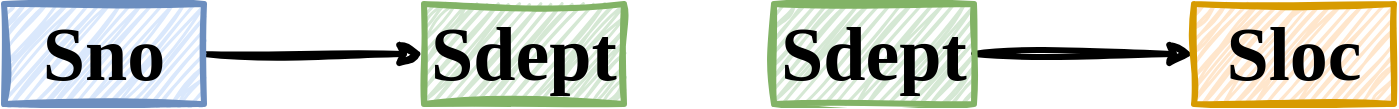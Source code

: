 <mxfile version="21.6.5" type="device">
  <diagram name="Page-1" id="9bCtUCvUqdKOZIKX3cSM">
    <mxGraphModel dx="1114" dy="999" grid="1" gridSize="10" guides="1" tooltips="1" connect="1" arrows="1" fold="1" page="1" pageScale="1" pageWidth="850" pageHeight="1100" math="0" shadow="0">
      <root>
        <mxCell id="0" />
        <mxCell id="1" parent="0" />
        <mxCell id="w6F-t3rtvi4CiUwVIAOU-2" value="&lt;b&gt;&lt;font style=&quot;font-size: 38px;&quot;&gt;Sdept&lt;/font&gt;&lt;/b&gt;" style="rounded=0;whiteSpace=wrap;html=1;sketch=1;hachureGap=4;jiggle=2;curveFitting=1;fontFamily=FZJingLeiS-R-GB;fontSize=28;fillColor=#d5e8d4;strokeWidth=3;strokeColor=#82b366;" vertex="1" parent="1">
          <mxGeometry x="325" y="480" width="100" height="50" as="geometry" />
        </mxCell>
        <mxCell id="w6F-t3rtvi4CiUwVIAOU-4" style="edgeStyle=orthogonalEdgeStyle;rounded=0;sketch=1;hachureGap=4;jiggle=2;curveFitting=1;orthogonalLoop=1;jettySize=auto;html=1;exitX=1;exitY=0.5;exitDx=0;exitDy=0;entryX=0;entryY=0.5;entryDx=0;entryDy=0;fontFamily=Architects Daughter;fontSource=https%3A%2F%2Ffonts.googleapis.com%2Fcss%3Ffamily%3DArchitects%2BDaughter;fontSize=16;strokeWidth=3;" edge="1" parent="1" source="w6F-t3rtvi4CiUwVIAOU-6" target="w6F-t3rtvi4CiUwVIAOU-2">
          <mxGeometry relative="1" as="geometry" />
        </mxCell>
        <mxCell id="w6F-t3rtvi4CiUwVIAOU-6" value="&lt;b&gt;&lt;font style=&quot;font-size: 38px;&quot;&gt;Sno&lt;/font&gt;&lt;/b&gt;" style="rounded=0;whiteSpace=wrap;html=1;sketch=1;hachureGap=4;jiggle=2;curveFitting=1;fontFamily=FZJingLeiS-R-GB;fontSize=28;fillColor=#dae8fc;strokeWidth=3;strokeColor=#6c8ebf;" vertex="1" parent="1">
          <mxGeometry x="115" y="480" width="100" height="50" as="geometry" />
        </mxCell>
        <mxCell id="w6F-t3rtvi4CiUwVIAOU-13" style="edgeStyle=orthogonalEdgeStyle;rounded=0;sketch=1;hachureGap=4;jiggle=2;curveFitting=1;orthogonalLoop=1;jettySize=auto;html=1;entryX=0;entryY=0.5;entryDx=0;entryDy=0;fontFamily=Architects Daughter;fontSource=https%3A%2F%2Ffonts.googleapis.com%2Fcss%3Ffamily%3DArchitects%2BDaughter;fontSize=16;strokeWidth=3;" edge="1" parent="1" source="w6F-t3rtvi4CiUwVIAOU-8" target="w6F-t3rtvi4CiUwVIAOU-9">
          <mxGeometry relative="1" as="geometry" />
        </mxCell>
        <mxCell id="w6F-t3rtvi4CiUwVIAOU-8" value="&lt;b&gt;&lt;font style=&quot;font-size: 38px;&quot;&gt;Sdept&lt;/font&gt;&lt;/b&gt;" style="rounded=0;whiteSpace=wrap;html=1;sketch=1;hachureGap=4;jiggle=2;curveFitting=1;fontFamily=FZJingLeiS-R-GB;fontSize=28;fillColor=#d5e8d4;strokeWidth=3;strokeColor=#82b366;" vertex="1" parent="1">
          <mxGeometry x="500" y="480" width="100" height="50" as="geometry" />
        </mxCell>
        <mxCell id="w6F-t3rtvi4CiUwVIAOU-9" value="&lt;b&gt;&lt;font style=&quot;font-size: 38px;&quot;&gt;Sloc&lt;/font&gt;&lt;/b&gt;" style="rounded=0;whiteSpace=wrap;html=1;sketch=1;hachureGap=4;jiggle=2;curveFitting=1;fontFamily=FZJingLeiS-R-GB;fontSize=28;fillColor=#ffe6cc;strokeWidth=3;strokeColor=#d79b00;" vertex="1" parent="1">
          <mxGeometry x="710" y="480" width="100" height="50" as="geometry" />
        </mxCell>
      </root>
    </mxGraphModel>
  </diagram>
</mxfile>
